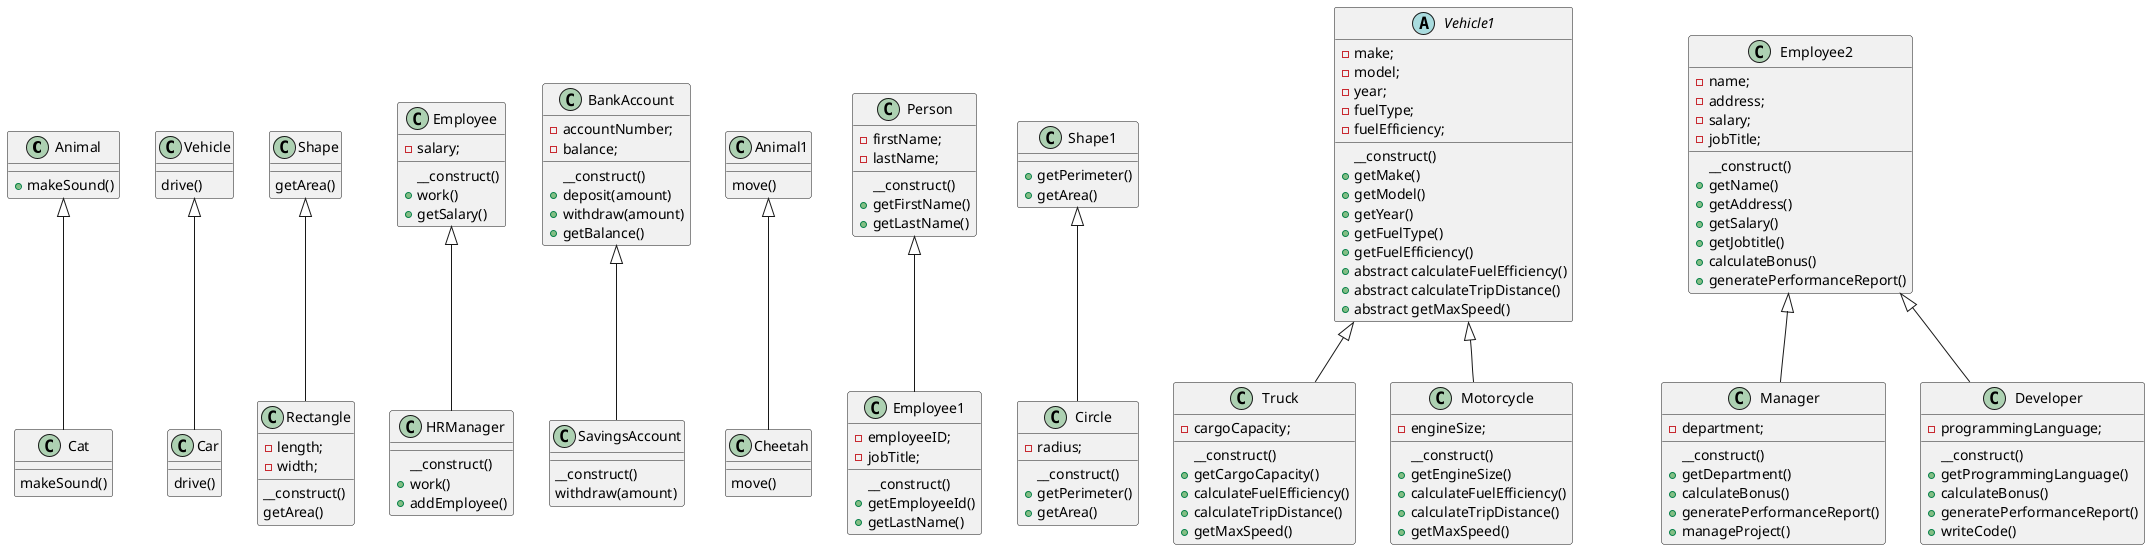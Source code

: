 @startuml

class Animal {
    + makeSound()
}

class Cat extends Animal {
    makeSound()
}

class Vehicle {
    drive()
}   

class Car extends Vehicle {
    drive()
}

class Shape {
    getArea()
}

class Rectangle extends Shape {
    -length;
    -width;
    __construct()
    getArea()
}

class Employee {
    -salary;
    __construct()
    +work()
    +getSalary()
}

class HRManager extends Employee {
    __construct()
    +work()
    +addEmployee()
}

class BankAccount {
    -accountNumber;
    -balance;
    __construct()
    +deposit(amount)
    +withdraw(amount)
    +getBalance()
}

class SavingsAccount extends BankAccount {
    __construct()
    withdraw(amount)
}

class Animal1 {
    move()
}

class Cheetah extends Animal1 {
    move()
}

class Person {
    -firstName;
    -lastName;
    __construct()
    +getFirstName()
    +getLastName()
}

class Employee1 extends Person {
    -employeeID;
    -jobTitle;
    __construct()
    +getEmployeeId()
    +getLastName()
}

class Shape1 {
    +getPerimeter()
    +getArea()
}

class Circle extends Shape1 {
    -radius;
    __construct()
    +getPerimeter()
    +getArea()
}

abstract class Vehicle1 {
    -make;
    -model;
    -year;
    -fuelType;
    -fuelEfficiency;
    __construct()
    +getMake()
    +getModel()
    +getYear()
    +getFuelType()
    +getFuelEfficiency()
    +abstract calculateFuelEfficiency()
    +abstract calculateTripDistance()
    +abstract getMaxSpeed()
}

class Truck extends Vehicle1 {
    -cargoCapacity;
    __construct()
    +getCargoCapacity()
    +calculateFuelEfficiency()
    +calculateTripDistance()
    +getMaxSpeed()
}

class Motorcycle extends Vehicle1 {
    -engineSize;
    __construct()
    +getEngineSize()
    +calculateFuelEfficiency()
    +calculateTripDistance()
    +getMaxSpeed()
}

class Employee2 {
    -name;
    -address;
    -salary;
    -jobTitle;
    __construct()
    +getName()
    +getAddress()
    +getSalary()
    +getJobtitle()
    +calculateBonus()
    +generatePerformanceReport()
}

class Manager extends Employee2 {
    -department;
    __construct()
    +getDepartment()
    +calculateBonus()
    +generatePerformanceReport()
    +manageProject()
}

class Developer extends Employee2 {
    -programmingLanguage;
    __construct()
    +getProgrammingLanguage()
    +calculateBonus()
    +generatePerformanceReport()
    +writeCode()
}

@enduml